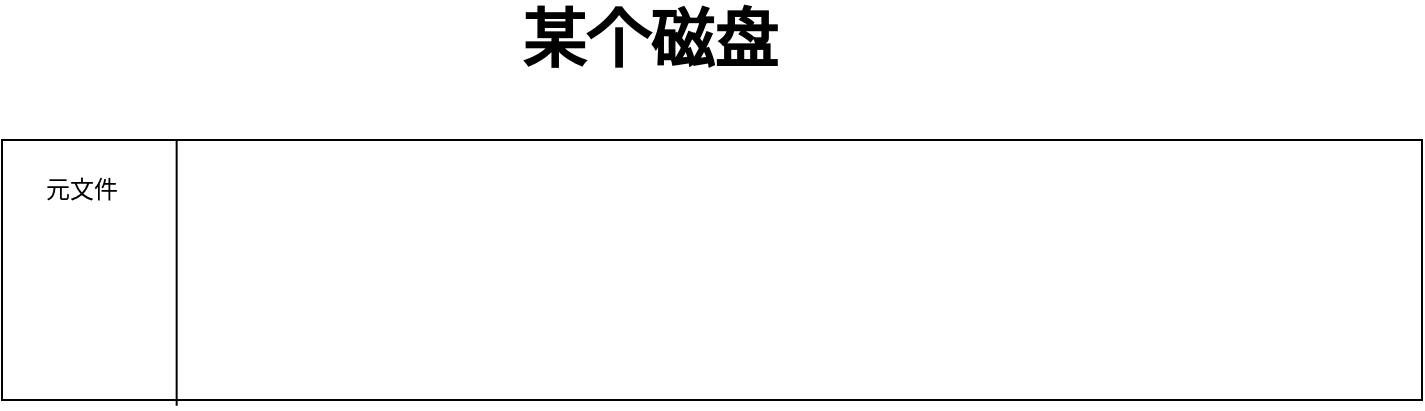 <mxfile version="24.0.5" type="github">
  <diagram name="第 1 页" id="auPAuu4w8da8gJcn2vNH">
    <mxGraphModel dx="1042" dy="577" grid="1" gridSize="10" guides="1" tooltips="1" connect="1" arrows="1" fold="1" page="1" pageScale="1" pageWidth="827" pageHeight="1169" math="0" shadow="0">
      <root>
        <mxCell id="0" />
        <mxCell id="1" parent="0" />
        <mxCell id="9jDrJ1MStHCGntTJWqV3-1" value="" style="rounded=0;whiteSpace=wrap;html=1;" vertex="1" parent="1">
          <mxGeometry x="90" y="190" width="710" height="130" as="geometry" />
        </mxCell>
        <mxCell id="9jDrJ1MStHCGntTJWqV3-2" value="&lt;b&gt;&lt;font style=&quot;font-size: 32px;&quot;&gt;某个磁盘&lt;/font&gt;&lt;/b&gt;" style="text;html=1;align=center;verticalAlign=middle;whiteSpace=wrap;rounded=0;" vertex="1" parent="1">
          <mxGeometry x="279" y="120" width="270" height="40" as="geometry" />
        </mxCell>
        <mxCell id="9jDrJ1MStHCGntTJWqV3-4" value="" style="endArrow=none;html=1;rounded=0;exitX=0.123;exitY=1.022;exitDx=0;exitDy=0;exitPerimeter=0;entryX=0.123;entryY=0;entryDx=0;entryDy=0;entryPerimeter=0;" edge="1" parent="1" source="9jDrJ1MStHCGntTJWqV3-1" target="9jDrJ1MStHCGntTJWqV3-1">
          <mxGeometry width="50" height="50" relative="1" as="geometry">
            <mxPoint x="390" y="310" as="sourcePoint" />
            <mxPoint x="440" y="260" as="targetPoint" />
          </mxGeometry>
        </mxCell>
        <mxCell id="9jDrJ1MStHCGntTJWqV3-5" value="元文件" style="text;html=1;align=center;verticalAlign=middle;whiteSpace=wrap;rounded=0;" vertex="1" parent="1">
          <mxGeometry x="100" y="200" width="60" height="30" as="geometry" />
        </mxCell>
      </root>
    </mxGraphModel>
  </diagram>
</mxfile>
